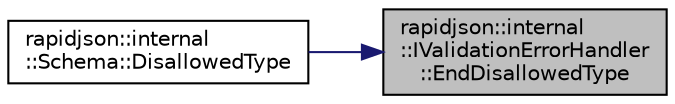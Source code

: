 digraph "rapidjson::internal::IValidationErrorHandler::EndDisallowedType"
{
 // INTERACTIVE_SVG=YES
 // LATEX_PDF_SIZE
  edge [fontname="Helvetica",fontsize="10",labelfontname="Helvetica",labelfontsize="10"];
  node [fontname="Helvetica",fontsize="10",shape=record];
  rankdir="RL";
  Node53 [label="rapidjson::internal\l::IValidationErrorHandler\l::EndDisallowedType",height=0.2,width=0.4,color="black", fillcolor="grey75", style="filled", fontcolor="black",tooltip=" "];
  Node53 -> Node54 [dir="back",color="midnightblue",fontsize="10",style="solid",fontname="Helvetica"];
  Node54 [label="rapidjson::internal\l::Schema::DisallowedType",height=0.2,width=0.4,color="black", fillcolor="white", style="filled",URL="$classrapidjson_1_1internal_1_1_schema.html#af83b48bf2e3899dc90c8d20253bd49c5",tooltip=" "];
}
